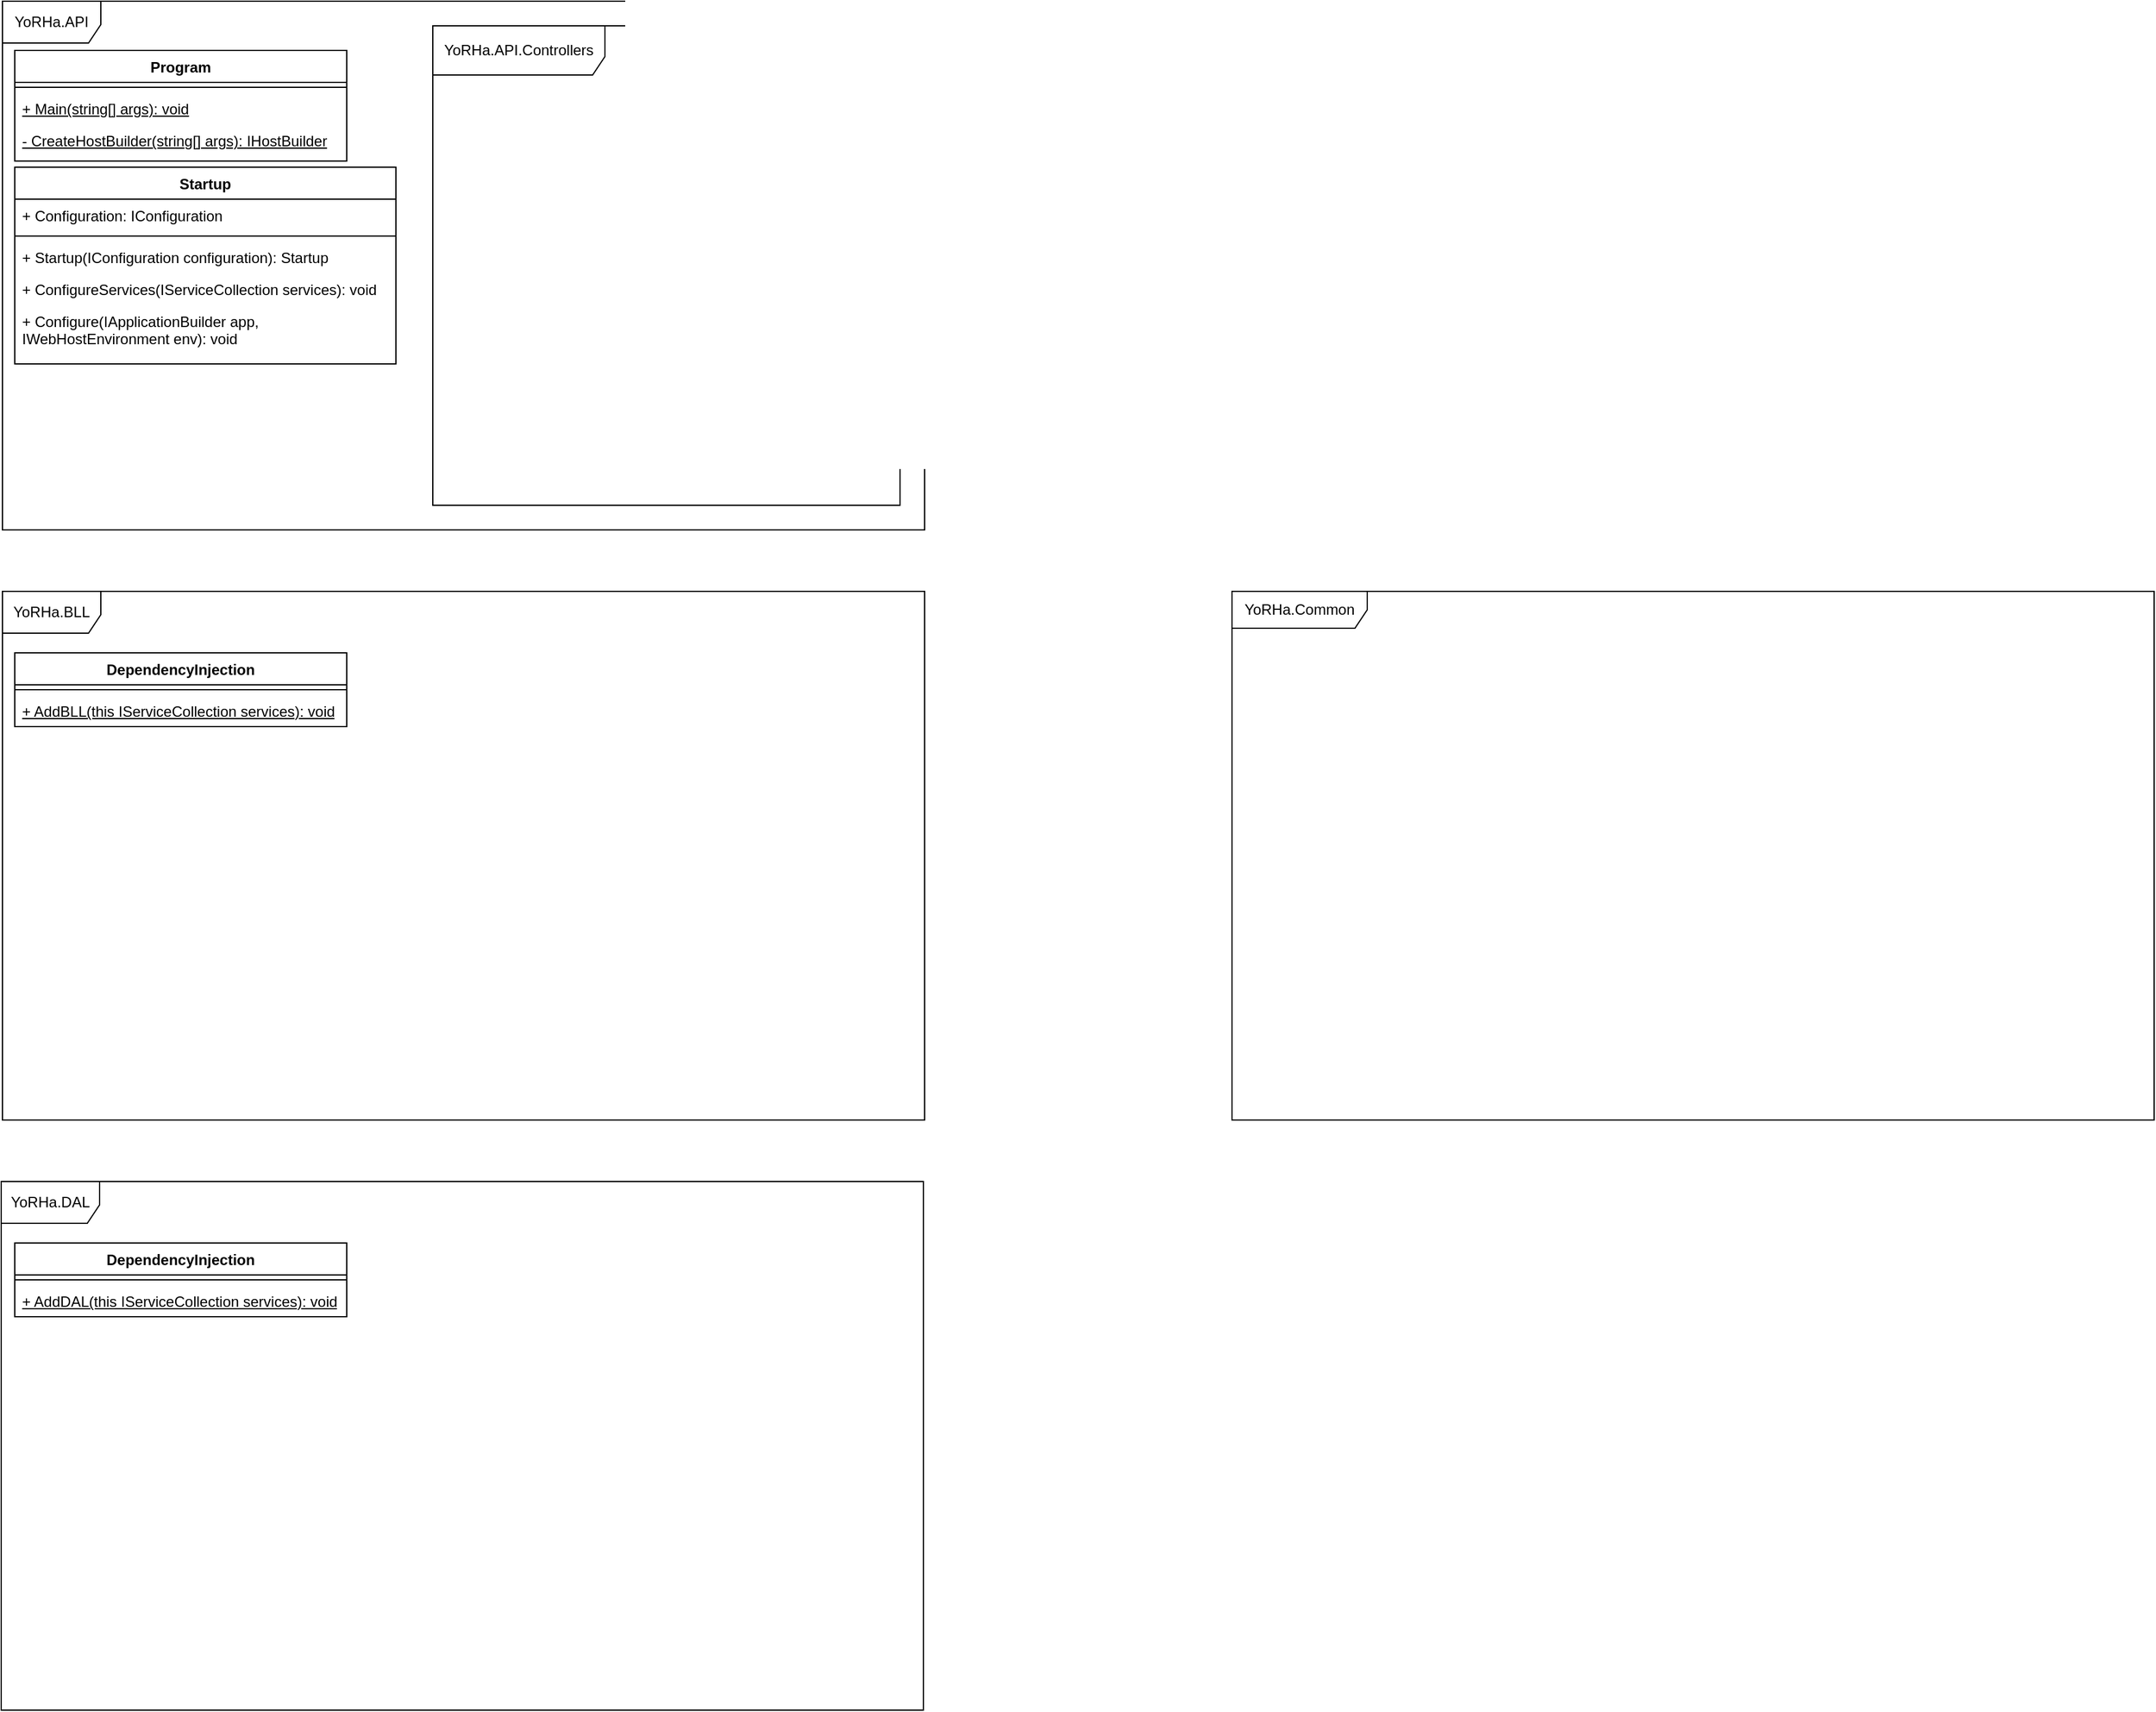 <mxfile version="27.0.9">
  <diagram name="YoRHa Backend General Design" id="T1ig4GPtiGThXSXJhbaM">
    <mxGraphModel dx="983" dy="613" grid="1" gridSize="10" guides="1" tooltips="1" connect="1" arrows="1" fold="1" page="1" pageScale="1" pageWidth="827" pageHeight="1169" math="0" shadow="0">
      <root>
        <mxCell id="0" />
        <mxCell id="1" parent="0" />
        <mxCell id="c4u2uFY4mNu0DCgcmhLV-1" value="DependencyInjection" style="swimlane;fontStyle=1;align=center;verticalAlign=top;childLayout=stackLayout;horizontal=1;startSize=26;horizontalStack=0;resizeParent=1;resizeParentMax=0;resizeLast=0;collapsible=1;marginBottom=0;whiteSpace=wrap;html=1;" vertex="1" parent="1">
          <mxGeometry x="50" y="550" width="270" height="60" as="geometry" />
        </mxCell>
        <mxCell id="c4u2uFY4mNu0DCgcmhLV-3" value="" style="line;strokeWidth=1;fillColor=none;align=left;verticalAlign=middle;spacingTop=-1;spacingLeft=3;spacingRight=3;rotatable=0;labelPosition=right;points=[];portConstraint=eastwest;strokeColor=inherit;" vertex="1" parent="c4u2uFY4mNu0DCgcmhLV-1">
          <mxGeometry y="26" width="270" height="8" as="geometry" />
        </mxCell>
        <mxCell id="c4u2uFY4mNu0DCgcmhLV-4" value="&lt;u&gt;+ AddBLL(this IServiceCollection services): void&lt;/u&gt;" style="text;strokeColor=none;fillColor=none;align=left;verticalAlign=top;spacingLeft=4;spacingRight=4;overflow=hidden;rotatable=0;points=[[0,0.5],[1,0.5]];portConstraint=eastwest;whiteSpace=wrap;html=1;" vertex="1" parent="c4u2uFY4mNu0DCgcmhLV-1">
          <mxGeometry y="34" width="270" height="26" as="geometry" />
        </mxCell>
        <mxCell id="c4u2uFY4mNu0DCgcmhLV-7" value="YoRHa.API" style="shape=umlFrame;whiteSpace=wrap;html=1;pointerEvents=0;width=80;height=34;" vertex="1" parent="1">
          <mxGeometry x="40" y="20" width="750" height="430" as="geometry" />
        </mxCell>
        <mxCell id="c4u2uFY4mNu0DCgcmhLV-9" value="DependencyInjection" style="swimlane;fontStyle=1;align=center;verticalAlign=top;childLayout=stackLayout;horizontal=1;startSize=26;horizontalStack=0;resizeParent=1;resizeParentMax=0;resizeLast=0;collapsible=1;marginBottom=0;whiteSpace=wrap;html=1;" vertex="1" parent="1">
          <mxGeometry x="50" y="1030" width="270" height="60" as="geometry" />
        </mxCell>
        <mxCell id="c4u2uFY4mNu0DCgcmhLV-10" value="" style="line;strokeWidth=1;fillColor=none;align=left;verticalAlign=middle;spacingTop=-1;spacingLeft=3;spacingRight=3;rotatable=0;labelPosition=right;points=[];portConstraint=eastwest;strokeColor=inherit;" vertex="1" parent="c4u2uFY4mNu0DCgcmhLV-9">
          <mxGeometry y="26" width="270" height="8" as="geometry" />
        </mxCell>
        <mxCell id="c4u2uFY4mNu0DCgcmhLV-11" value="&lt;u&gt;+ AddDAL(this IServiceCollection services): void&lt;/u&gt;" style="text;strokeColor=none;fillColor=none;align=left;verticalAlign=top;spacingLeft=4;spacingRight=4;overflow=hidden;rotatable=0;points=[[0,0.5],[1,0.5]];portConstraint=eastwest;whiteSpace=wrap;html=1;" vertex="1" parent="c4u2uFY4mNu0DCgcmhLV-9">
          <mxGeometry y="34" width="270" height="26" as="geometry" />
        </mxCell>
        <mxCell id="c4u2uFY4mNu0DCgcmhLV-12" value="YoRHa.BLL" style="shape=umlFrame;whiteSpace=wrap;html=1;pointerEvents=0;width=80;height=34;" vertex="1" parent="1">
          <mxGeometry x="40" y="500" width="750" height="430" as="geometry" />
        </mxCell>
        <mxCell id="c4u2uFY4mNu0DCgcmhLV-13" value="YoRHa.DAL" style="shape=umlFrame;whiteSpace=wrap;html=1;pointerEvents=0;width=80;height=34;" vertex="1" parent="1">
          <mxGeometry x="39" y="980" width="750" height="430" as="geometry" />
        </mxCell>
        <mxCell id="c4u2uFY4mNu0DCgcmhLV-14" value="YoRHa.Common" style="shape=umlFrame;whiteSpace=wrap;html=1;pointerEvents=0;width=110;height=30;" vertex="1" parent="1">
          <mxGeometry x="1040" y="500" width="750" height="430" as="geometry" />
        </mxCell>
        <mxCell id="c4u2uFY4mNu0DCgcmhLV-15" value="Program" style="swimlane;fontStyle=1;align=center;verticalAlign=top;childLayout=stackLayout;horizontal=1;startSize=26;horizontalStack=0;resizeParent=1;resizeParentMax=0;resizeLast=0;collapsible=1;marginBottom=0;whiteSpace=wrap;html=1;" vertex="1" parent="1">
          <mxGeometry x="50" y="60" width="270" height="90" as="geometry" />
        </mxCell>
        <mxCell id="c4u2uFY4mNu0DCgcmhLV-16" value="" style="line;strokeWidth=1;fillColor=none;align=left;verticalAlign=middle;spacingTop=-1;spacingLeft=3;spacingRight=3;rotatable=0;labelPosition=right;points=[];portConstraint=eastwest;strokeColor=inherit;" vertex="1" parent="c4u2uFY4mNu0DCgcmhLV-15">
          <mxGeometry y="26" width="270" height="8" as="geometry" />
        </mxCell>
        <mxCell id="c4u2uFY4mNu0DCgcmhLV-17" value="&lt;u&gt;+ Main(string[] args): void&lt;/u&gt;" style="text;strokeColor=none;fillColor=none;align=left;verticalAlign=top;spacingLeft=4;spacingRight=4;overflow=hidden;rotatable=0;points=[[0,0.5],[1,0.5]];portConstraint=eastwest;whiteSpace=wrap;html=1;" vertex="1" parent="c4u2uFY4mNu0DCgcmhLV-15">
          <mxGeometry y="34" width="270" height="26" as="geometry" />
        </mxCell>
        <mxCell id="c4u2uFY4mNu0DCgcmhLV-18" value="&lt;u&gt;- CreateHostBuilder(string[] args): IHostBuilder&lt;/u&gt;" style="text;strokeColor=none;fillColor=none;align=left;verticalAlign=top;spacingLeft=4;spacingRight=4;overflow=hidden;rotatable=0;points=[[0,0.5],[1,0.5]];portConstraint=eastwest;whiteSpace=wrap;html=1;" vertex="1" parent="c4u2uFY4mNu0DCgcmhLV-15">
          <mxGeometry y="60" width="270" height="30" as="geometry" />
        </mxCell>
        <mxCell id="c4u2uFY4mNu0DCgcmhLV-19" value="Startup" style="swimlane;fontStyle=1;align=center;verticalAlign=top;childLayout=stackLayout;horizontal=1;startSize=26;horizontalStack=0;resizeParent=1;resizeParentMax=0;resizeLast=0;collapsible=1;marginBottom=0;whiteSpace=wrap;html=1;" vertex="1" parent="1">
          <mxGeometry x="50" y="155" width="310" height="160" as="geometry" />
        </mxCell>
        <mxCell id="c4u2uFY4mNu0DCgcmhLV-20" value="+ Configuration: IConfiguration" style="text;strokeColor=none;fillColor=none;align=left;verticalAlign=top;spacingLeft=4;spacingRight=4;overflow=hidden;rotatable=0;points=[[0,0.5],[1,0.5]];portConstraint=eastwest;whiteSpace=wrap;html=1;" vertex="1" parent="c4u2uFY4mNu0DCgcmhLV-19">
          <mxGeometry y="26" width="310" height="26" as="geometry" />
        </mxCell>
        <mxCell id="c4u2uFY4mNu0DCgcmhLV-21" value="" style="line;strokeWidth=1;fillColor=none;align=left;verticalAlign=middle;spacingTop=-1;spacingLeft=3;spacingRight=3;rotatable=0;labelPosition=right;points=[];portConstraint=eastwest;strokeColor=inherit;" vertex="1" parent="c4u2uFY4mNu0DCgcmhLV-19">
          <mxGeometry y="52" width="310" height="8" as="geometry" />
        </mxCell>
        <mxCell id="c4u2uFY4mNu0DCgcmhLV-22" value="+ Startup(IConfiguration configuration): Startup" style="text;strokeColor=none;fillColor=none;align=left;verticalAlign=top;spacingLeft=4;spacingRight=4;overflow=hidden;rotatable=0;points=[[0,0.5],[1,0.5]];portConstraint=eastwest;whiteSpace=wrap;html=1;" vertex="1" parent="c4u2uFY4mNu0DCgcmhLV-19">
          <mxGeometry y="60" width="310" height="26" as="geometry" />
        </mxCell>
        <mxCell id="c4u2uFY4mNu0DCgcmhLV-24" value="+ ConfigureServices(IServiceCollection services): void" style="text;strokeColor=none;fillColor=none;align=left;verticalAlign=top;spacingLeft=4;spacingRight=4;overflow=hidden;rotatable=0;points=[[0,0.5],[1,0.5]];portConstraint=eastwest;whiteSpace=wrap;html=1;" vertex="1" parent="c4u2uFY4mNu0DCgcmhLV-19">
          <mxGeometry y="86" width="310" height="26" as="geometry" />
        </mxCell>
        <mxCell id="c4u2uFY4mNu0DCgcmhLV-23" value="+ Configure(IApplicationBuilder app, IWebHostEnvironment env): void" style="text;strokeColor=none;fillColor=none;align=left;verticalAlign=top;spacingLeft=4;spacingRight=4;overflow=hidden;rotatable=0;points=[[0,0.5],[1,0.5]];portConstraint=eastwest;whiteSpace=wrap;html=1;" vertex="1" parent="c4u2uFY4mNu0DCgcmhLV-19">
          <mxGeometry y="112" width="310" height="48" as="geometry" />
        </mxCell>
        <mxCell id="c4u2uFY4mNu0DCgcmhLV-25" value="YoRHa.API.Controllers" style="shape=umlFrame;whiteSpace=wrap;html=1;pointerEvents=0;width=140;height=40;" vertex="1" parent="1">
          <mxGeometry x="390" y="40" width="380" height="390" as="geometry" />
        </mxCell>
      </root>
    </mxGraphModel>
  </diagram>
</mxfile>
